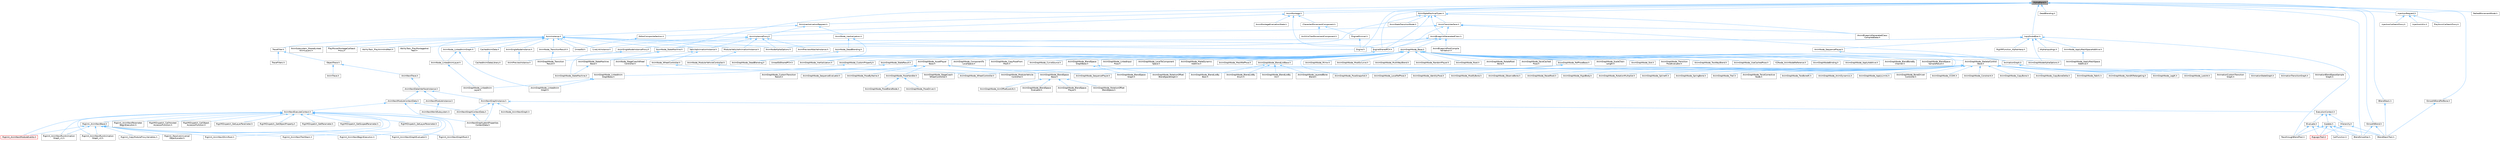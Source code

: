 digraph "AlphaBlend.h"
{
 // INTERACTIVE_SVG=YES
 // LATEX_PDF_SIZE
  bgcolor="transparent";
  edge [fontname=Helvetica,fontsize=10,labelfontname=Helvetica,labelfontsize=10];
  node [fontname=Helvetica,fontsize=10,shape=box,height=0.2,width=0.4];
  Node1 [id="Node000001",label="AlphaBlend.h",height=0.2,width=0.4,color="gray40", fillcolor="grey60", style="filled", fontcolor="black",tooltip=" "];
  Node1 -> Node2 [id="edge1_Node000001_Node000002",dir="back",color="steelblue1",style="solid",tooltip=" "];
  Node2 [id="Node000002",label="AnimInertializationRequest.h",height=0.2,width=0.4,color="grey40", fillcolor="white", style="filled",URL="$d3/d25/AnimInertializationRequest_8h.html",tooltip=" "];
  Node2 -> Node3 [id="edge2_Node000002_Node000003",dir="back",color="steelblue1",style="solid",tooltip=" "];
  Node3 [id="Node000003",label="AnimInstance.h",height=0.2,width=0.4,color="grey40", fillcolor="white", style="filled",URL="$df/da0/AnimInstance_8h.html",tooltip=" "];
  Node3 -> Node4 [id="edge3_Node000003_Node000004",dir="back",color="steelblue1",style="solid",tooltip=" "];
  Node4 [id="Node000004",label="AbilityTask_PlayAnimAndWait.h",height=0.2,width=0.4,color="grey40", fillcolor="white", style="filled",URL="$d4/d50/AbilityTask__PlayAnimAndWait_8h.html",tooltip=" "];
  Node3 -> Node5 [id="edge4_Node000003_Node000005",dir="back",color="steelblue1",style="solid",tooltip=" "];
  Node5 [id="Node000005",label="AbilityTask_PlayMontageAnd\lWait.h",height=0.2,width=0.4,color="grey40", fillcolor="white", style="filled",URL="$de/d05/AbilityTask__PlayMontageAndWait_8h.html",tooltip=" "];
  Node3 -> Node6 [id="edge5_Node000003_Node000006",dir="back",color="steelblue1",style="solid",tooltip=" "];
  Node6 [id="Node000006",label="AnimNodeAlphaOptions.h",height=0.2,width=0.4,color="grey40", fillcolor="white", style="filled",URL="$df/d96/AnimNodeAlphaOptions_8h.html",tooltip=" "];
  Node3 -> Node7 [id="edge6_Node000003_Node000007",dir="back",color="steelblue1",style="solid",tooltip=" "];
  Node7 [id="Node000007",label="AnimNode_LinkedAnimGraph.h",height=0.2,width=0.4,color="grey40", fillcolor="white", style="filled",URL="$d8/d5e/AnimNode__LinkedAnimGraph_8h.html",tooltip=" "];
  Node7 -> Node8 [id="edge7_Node000007_Node000008",dir="back",color="steelblue1",style="solid",tooltip=" "];
  Node8 [id="Node000008",label="AnimGraphNode_LinkedAnim\lGraph.h",height=0.2,width=0.4,color="grey40", fillcolor="white", style="filled",URL="$da/dd5/AnimGraphNode__LinkedAnimGraph_8h.html",tooltip=" "];
  Node7 -> Node9 [id="edge8_Node000007_Node000009",dir="back",color="steelblue1",style="solid",tooltip=" "];
  Node9 [id="Node000009",label="AnimNode_LinkedAnimLayer.h",height=0.2,width=0.4,color="grey40", fillcolor="white", style="filled",URL="$da/d11/AnimNode__LinkedAnimLayer_8h.html",tooltip=" "];
  Node9 -> Node10 [id="edge9_Node000009_Node000010",dir="back",color="steelblue1",style="solid",tooltip=" "];
  Node10 [id="Node000010",label="AnimGraphNode_LinkedAnim\lLayer.h",height=0.2,width=0.4,color="grey40", fillcolor="white", style="filled",URL="$dc/d51/AnimGraphNode__LinkedAnimLayer_8h.html",tooltip=" "];
  Node3 -> Node9 [id="edge10_Node000003_Node000009",dir="back",color="steelblue1",style="solid",tooltip=" "];
  Node3 -> Node11 [id="edge11_Node000003_Node000011",dir="back",color="steelblue1",style="solid",tooltip=" "];
  Node11 [id="Node000011",label="AnimNode_StateMachine.h",height=0.2,width=0.4,color="grey40", fillcolor="white", style="filled",URL="$df/d8f/AnimNode__StateMachine_8h.html",tooltip=" "];
  Node11 -> Node12 [id="edge12_Node000011_Node000012",dir="back",color="steelblue1",style="solid",tooltip=" "];
  Node12 [id="Node000012",label="AnimGraphNode_StateMachine.h",height=0.2,width=0.4,color="grey40", fillcolor="white", style="filled",URL="$d9/d4d/AnimGraphNode__StateMachine_8h.html",tooltip=" "];
  Node11 -> Node13 [id="edge13_Node000011_Node000013",dir="back",color="steelblue1",style="solid",tooltip=" "];
  Node13 [id="Node000013",label="AnimGraphNode_StateMachine\lBase.h",height=0.2,width=0.4,color="grey40", fillcolor="white", style="filled",URL="$dc/d11/AnimGraphNode__StateMachineBase_8h.html",tooltip=" "];
  Node13 -> Node12 [id="edge14_Node000013_Node000012",dir="back",color="steelblue1",style="solid",tooltip=" "];
  Node3 -> Node14 [id="edge15_Node000003_Node000014",dir="back",color="steelblue1",style="solid",tooltip=" "];
  Node14 [id="Node000014",label="AnimNode_TransitionResult.h",height=0.2,width=0.4,color="grey40", fillcolor="white", style="filled",URL="$d7/d1b/AnimNode__TransitionResult_8h.html",tooltip=" "];
  Node14 -> Node15 [id="edge16_Node000014_Node000015",dir="back",color="steelblue1",style="solid",tooltip=" "];
  Node15 [id="Node000015",label="AnimGraphNode_Transition\lResult.h",height=0.2,width=0.4,color="grey40", fillcolor="white", style="filled",URL="$d7/d74/AnimGraphNode__TransitionResult_8h.html",tooltip=" "];
  Node3 -> Node16 [id="edge17_Node000003_Node000016",dir="back",color="steelblue1",style="solid",tooltip=" "];
  Node16 [id="Node000016",label="AnimSingleNodeInstance.h",height=0.2,width=0.4,color="grey40", fillcolor="white", style="filled",URL="$d1/df1/AnimSingleNodeInstance_8h.html",tooltip=" "];
  Node16 -> Node17 [id="edge18_Node000016_Node000017",dir="back",color="steelblue1",style="solid",tooltip=" "];
  Node17 [id="Node000017",label="AnimPreviewInstance.h",height=0.2,width=0.4,color="grey40", fillcolor="white", style="filled",URL="$d1/d84/AnimPreviewInstance_8h.html",tooltip=" "];
  Node3 -> Node18 [id="edge19_Node000003_Node000018",dir="back",color="steelblue1",style="solid",tooltip=" "];
  Node18 [id="Node000018",label="AnimSubsystem_SharedLinked\lAnimLayers.h",height=0.2,width=0.4,color="grey40", fillcolor="white", style="filled",URL="$d4/d47/AnimSubsystem__SharedLinkedAnimLayers_8h.html",tooltip=" "];
  Node3 -> Node19 [id="edge20_Node000003_Node000019",dir="back",color="steelblue1",style="solid",tooltip=" "];
  Node19 [id="Node000019",label="CachedAnimData.h",height=0.2,width=0.4,color="grey40", fillcolor="white", style="filled",URL="$dc/ddf/CachedAnimData_8h.html",tooltip=" "];
  Node19 -> Node20 [id="edge21_Node000019_Node000020",dir="back",color="steelblue1",style="solid",tooltip=" "];
  Node20 [id="Node000020",label="CachedAnimDataLibrary.h",height=0.2,width=0.4,color="grey40", fillcolor="white", style="filled",URL="$d2/dd7/CachedAnimDataLibrary_8h.html",tooltip=" "];
  Node3 -> Node21 [id="edge22_Node000003_Node000021",dir="back",color="steelblue1",style="solid",tooltip=" "];
  Node21 [id="Node000021",label="Engine.h",height=0.2,width=0.4,color="grey40", fillcolor="white", style="filled",URL="$d1/d34/Public_2Engine_8h.html",tooltip=" "];
  Node3 -> Node22 [id="edge23_Node000003_Node000022",dir="back",color="steelblue1",style="solid",tooltip=" "];
  Node22 [id="Node000022",label="EngineSharedPCH.h",height=0.2,width=0.4,color="grey40", fillcolor="white", style="filled",URL="$dc/dbb/EngineSharedPCH_8h.html",tooltip=" "];
  Node22 -> Node23 [id="edge24_Node000022_Node000023",dir="back",color="steelblue1",style="solid",tooltip=" "];
  Node23 [id="Node000023",label="UnrealEdSharedPCH.h",height=0.2,width=0.4,color="grey40", fillcolor="white", style="filled",URL="$d1/de6/UnrealEdSharedPCH_8h.html",tooltip=" "];
  Node3 -> Node24 [id="edge25_Node000003_Node000024",dir="back",color="steelblue1",style="solid",tooltip=" "];
  Node24 [id="Node000024",label="LiveLinkInstance.h",height=0.2,width=0.4,color="grey40", fillcolor="white", style="filled",URL="$d5/d97/LiveLinkInstance_8h.html",tooltip=" "];
  Node3 -> Node25 [id="edge26_Node000003_Node000025",dir="back",color="steelblue1",style="solid",tooltip=" "];
  Node25 [id="Node000025",label="ModularVehicleAnimationInstance.h",height=0.2,width=0.4,color="grey40", fillcolor="white", style="filled",URL="$d9/d14/ModularVehicleAnimationInstance_8h.html",tooltip=" "];
  Node25 -> Node26 [id="edge27_Node000025_Node000026",dir="back",color="steelblue1",style="solid",tooltip=" "];
  Node26 [id="Node000026",label="AnimNode_ModularVehicleController.h",height=0.2,width=0.4,color="grey40", fillcolor="white", style="filled",URL="$d8/d10/AnimNode__ModularVehicleController_8h.html",tooltip=" "];
  Node26 -> Node27 [id="edge28_Node000026_Node000027",dir="back",color="steelblue1",style="solid",tooltip=" "];
  Node27 [id="Node000027",label="AnimGraphNode_ModularVehicle\lController.h",height=0.2,width=0.4,color="grey40", fillcolor="white", style="filled",URL="$d3/d04/AnimGraphNode__ModularVehicleController_8h.html",tooltip=" "];
  Node3 -> Node28 [id="edge29_Node000003_Node000028",dir="back",color="steelblue1",style="solid",tooltip=" "];
  Node28 [id="Node000028",label="PlayMoverMontageCallback\lProxy.h",height=0.2,width=0.4,color="grey40", fillcolor="white", style="filled",URL="$d5/d5a/PlayMoverMontageCallbackProxy_8h.html",tooltip=" "];
  Node3 -> Node29 [id="edge30_Node000003_Node000029",dir="back",color="steelblue1",style="solid",tooltip=" "];
  Node29 [id="Node000029",label="TraceFilter.h",height=0.2,width=0.4,color="grey40", fillcolor="white", style="filled",URL="$de/dc1/TraceFilter_8h.html",tooltip=" "];
  Node29 -> Node30 [id="edge31_Node000029_Node000030",dir="back",color="steelblue1",style="solid",tooltip=" "];
  Node30 [id="Node000030",label="ObjectTrace.h",height=0.2,width=0.4,color="grey40", fillcolor="white", style="filled",URL="$d5/d70/ObjectTrace_8h.html",tooltip=" "];
  Node30 -> Node31 [id="edge32_Node000030_Node000031",dir="back",color="steelblue1",style="solid",tooltip=" "];
  Node31 [id="Node000031",label="AnimNextTrace.h",height=0.2,width=0.4,color="grey40", fillcolor="white", style="filled",URL="$d5/d1d/AnimNextTrace_8h.html",tooltip=" "];
  Node31 -> Node32 [id="edge33_Node000031_Node000032",dir="back",color="steelblue1",style="solid",tooltip=" "];
  Node32 [id="Node000032",label="AnimNextDataInterfaceInstance.h",height=0.2,width=0.4,color="grey40", fillcolor="white", style="filled",URL="$d4/dc0/AnimNextDataInterfaceInstance_8h.html",tooltip=" "];
  Node32 -> Node33 [id="edge34_Node000032_Node000033",dir="back",color="steelblue1",style="solid",tooltip=" "];
  Node33 [id="Node000033",label="AnimNextGraphInstance.h",height=0.2,width=0.4,color="grey40", fillcolor="white", style="filled",URL="$df/d5e/AnimNextGraphInstance_8h.html",tooltip=" "];
  Node33 -> Node34 [id="edge35_Node000033_Node000034",dir="back",color="steelblue1",style="solid",tooltip=" "];
  Node34 [id="Node000034",label="AnimNextGraphContextData.h",height=0.2,width=0.4,color="grey40", fillcolor="white", style="filled",URL="$d6/d0a/AnimNextGraphContextData_8h.html",tooltip=" "];
  Node34 -> Node35 [id="edge36_Node000034_Node000035",dir="back",color="steelblue1",style="solid",tooltip=" "];
  Node35 [id="Node000035",label="AnimNextGraphLatentProperties\lContextData.h",height=0.2,width=0.4,color="grey40", fillcolor="white", style="filled",URL="$da/d49/AnimNextGraphLatentPropertiesContextData_8h.html",tooltip=" "];
  Node33 -> Node35 [id="edge37_Node000033_Node000035",dir="back",color="steelblue1",style="solid",tooltip=" "];
  Node33 -> Node36 [id="edge38_Node000033_Node000036",dir="back",color="steelblue1",style="solid",tooltip=" "];
  Node36 [id="Node000036",label="AnimNode_AnimNextGraph.h",height=0.2,width=0.4,color="grey40", fillcolor="white", style="filled",URL="$d5/d20/AnimNode__AnimNextGraph_8h.html",tooltip=" "];
  Node33 -> Node37 [id="edge39_Node000033_Node000037",dir="back",color="steelblue1",style="solid",tooltip=" "];
  Node37 [id="Node000037",label="ExecutionContext.h",height=0.2,width=0.4,color="grey40", fillcolor="white", style="filled",URL="$d2/da1/ExecutionContext_8h.html",tooltip=" "];
  Node37 -> Node38 [id="edge40_Node000037_Node000038",dir="back",color="steelblue1",style="solid",tooltip=" "];
  Node38 [id="Node000038",label="IEvaluate.h",height=0.2,width=0.4,color="grey40", fillcolor="white", style="filled",URL="$d8/d35/IEvaluate_8h.html",tooltip=" "];
  Node38 -> Node39 [id="edge41_Node000038_Node000039",dir="back",color="steelblue1",style="solid",tooltip=" "];
  Node39 [id="Node000039",label="BlendSmoother.h",height=0.2,width=0.4,color="grey40", fillcolor="white", style="filled",URL="$d8/d3e/BlendSmoother_8h.html",tooltip=" "];
  Node38 -> Node40 [id="edge42_Node000038_Node000040",dir="back",color="steelblue1",style="solid",tooltip=" "];
  Node40 [id="Node000040",label="PassthroughBlendTrait.h",height=0.2,width=0.4,color="grey40", fillcolor="white", style="filled",URL="$d7/d0b/PassthroughBlendTrait_8h.html",tooltip=" "];
  Node38 -> Node41 [id="edge43_Node000038_Node000041",dir="back",color="steelblue1",style="solid",tooltip=" "];
  Node41 [id="Node000041",label="RigLogicTrait.h",height=0.2,width=0.4,color="red", fillcolor="#FFF0F0", style="filled",URL="$d7/dfd/RigLogicTrait_8h.html",tooltip=" "];
  Node37 -> Node43 [id="edge44_Node000037_Node000043",dir="back",color="steelblue1",style="solid",tooltip=" "];
  Node43 [id="Node000043",label="IHierarchy.h",height=0.2,width=0.4,color="grey40", fillcolor="white", style="filled",URL="$d6/d76/IHierarchy_8h.html",tooltip=" "];
  Node43 -> Node44 [id="edge45_Node000043_Node000044",dir="back",color="steelblue1",style="solid",tooltip=" "];
  Node44 [id="Node000044",label="BlendStackTrait.h",height=0.2,width=0.4,color="grey40", fillcolor="white", style="filled",URL="$dd/dc9/BlendStackTrait_8h.html",tooltip=" "];
  Node43 -> Node41 [id="edge46_Node000043_Node000041",dir="back",color="steelblue1",style="solid",tooltip=" "];
  Node37 -> Node45 [id="edge47_Node000037_Node000045",dir="back",color="steelblue1",style="solid",tooltip=" "];
  Node45 [id="Node000045",label="IUpdate.h",height=0.2,width=0.4,color="grey40", fillcolor="white", style="filled",URL="$d9/d18/IUpdate_8h.html",tooltip=" "];
  Node45 -> Node39 [id="edge48_Node000045_Node000039",dir="back",color="steelblue1",style="solid",tooltip=" "];
  Node45 -> Node44 [id="edge49_Node000045_Node000044",dir="back",color="steelblue1",style="solid",tooltip=" "];
  Node45 -> Node46 [id="edge50_Node000045_Node000046",dir="back",color="steelblue1",style="solid",tooltip=" "];
  Node46 [id="Node000046",label="CallFunction.h",height=0.2,width=0.4,color="grey40", fillcolor="white", style="filled",URL="$d0/dcd/CallFunction_8h.html",tooltip=" "];
  Node45 -> Node40 [id="edge51_Node000045_Node000040",dir="back",color="steelblue1",style="solid",tooltip=" "];
  Node45 -> Node41 [id="edge52_Node000045_Node000041",dir="back",color="steelblue1",style="solid",tooltip=" "];
  Node32 -> Node47 [id="edge53_Node000032_Node000047",dir="back",color="steelblue1",style="solid",tooltip=" "];
  Node47 [id="Node000047",label="AnimNextModuleContextData.h",height=0.2,width=0.4,color="grey40", fillcolor="white", style="filled",URL="$d8/d3c/AnimNextModuleContextData_8h.html",tooltip=" "];
  Node47 -> Node48 [id="edge54_Node000047_Node000048",dir="back",color="steelblue1",style="solid",tooltip=" "];
  Node48 [id="Node000048",label="AnimNextExecuteContext.h",height=0.2,width=0.4,color="grey40", fillcolor="white", style="filled",URL="$de/da5/AnimNextExecuteContext_8h.html",tooltip=" "];
  Node48 -> Node49 [id="edge55_Node000048_Node000049",dir="back",color="steelblue1",style="solid",tooltip=" "];
  Node49 [id="Node000049",label="RigUnit_AnimNextBase.h",height=0.2,width=0.4,color="grey40", fillcolor="white", style="filled",URL="$df/d32/RigUnit__AnimNextBase_8h.html",tooltip=" "];
  Node49 -> Node50 [id="edge56_Node000049_Node000050",dir="back",color="steelblue1",style="solid",tooltip=" "];
  Node50 [id="Node000050",label="RigUnit_AnimNextBeginExecution.h",height=0.2,width=0.4,color="grey40", fillcolor="white", style="filled",URL="$df/d5a/RigUnit__AnimNextBeginExecution_8h.html",tooltip=" "];
  Node49 -> Node51 [id="edge57_Node000049_Node000051",dir="back",color="steelblue1",style="solid",tooltip=" "];
  Node51 [id="Node000051",label="RigUnit_AnimNextGraphEvaluator.h",height=0.2,width=0.4,color="grey40", fillcolor="white", style="filled",URL="$db/dea/RigUnit__AnimNextGraphEvaluator_8h.html",tooltip=" "];
  Node49 -> Node52 [id="edge58_Node000049_Node000052",dir="back",color="steelblue1",style="solid",tooltip=" "];
  Node52 [id="Node000052",label="RigUnit_AnimNextGraphRoot.h",height=0.2,width=0.4,color="grey40", fillcolor="white", style="filled",URL="$db/db2/RigUnit__AnimNextGraphRoot_8h.html",tooltip=" "];
  Node49 -> Node53 [id="edge59_Node000049_Node000053",dir="back",color="steelblue1",style="solid",tooltip=" "];
  Node53 [id="Node000053",label="RigUnit_AnimNextModuleEvents.h",height=0.2,width=0.4,color="red", fillcolor="#FFF0F0", style="filled",URL="$db/d6a/RigUnit__AnimNextModuleEvents_8h.html",tooltip=" "];
  Node49 -> Node55 [id="edge60_Node000049_Node000055",dir="back",color="steelblue1",style="solid",tooltip=" "];
  Node55 [id="Node000055",label="RigUnit_AnimNextRunAnimation\lGraph_v1.h",height=0.2,width=0.4,color="grey40", fillcolor="white", style="filled",URL="$d1/df7/RigUnit__AnimNextRunAnimationGraph__v1_8h.html",tooltip=" "];
  Node49 -> Node56 [id="edge61_Node000049_Node000056",dir="back",color="steelblue1",style="solid",tooltip=" "];
  Node56 [id="Node000056",label="RigUnit_AnimNextRunAnimation\lGraph_v2.h",height=0.2,width=0.4,color="grey40", fillcolor="white", style="filled",URL="$d6/d84/RigUnit__AnimNextRunAnimationGraph__v2_8h.html",tooltip=" "];
  Node49 -> Node57 [id="edge62_Node000049_Node000057",dir="back",color="steelblue1",style="solid",tooltip=" "];
  Node57 [id="Node000057",label="RigUnit_AnimNextShimRoot.h",height=0.2,width=0.4,color="grey40", fillcolor="white", style="filled",URL="$de/d67/RigUnit__AnimNextShimRoot_8h.html",tooltip=" "];
  Node49 -> Node58 [id="edge63_Node000049_Node000058",dir="back",color="steelblue1",style="solid",tooltip=" "];
  Node58 [id="Node000058",label="RigUnit_AnimNextTraitStack.h",height=0.2,width=0.4,color="grey40", fillcolor="white", style="filled",URL="$d0/d14/RigUnit__AnimNextTraitStack_8h.html",tooltip=" "];
  Node49 -> Node59 [id="edge64_Node000049_Node000059",dir="back",color="steelblue1",style="solid",tooltip=" "];
  Node59 [id="Node000059",label="RigUnit_CopyModuleProxyVariables.h",height=0.2,width=0.4,color="grey40", fillcolor="white", style="filled",URL="$d8/d2f/RigUnit__CopyModuleProxyVariables_8h.html",tooltip=" "];
  Node49 -> Node60 [id="edge65_Node000049_Node000060",dir="back",color="steelblue1",style="solid",tooltip=" "];
  Node60 [id="Node000060",label="RigUnit_ResolveUniversal\lObjectLocator.h",height=0.2,width=0.4,color="grey40", fillcolor="white", style="filled",URL="$d2/d10/RigUnit__ResolveUniversalObjectLocator_8h.html",tooltip=" "];
  Node48 -> Node50 [id="edge66_Node000048_Node000050",dir="back",color="steelblue1",style="solid",tooltip=" "];
  Node48 -> Node51 [id="edge67_Node000048_Node000051",dir="back",color="steelblue1",style="solid",tooltip=" "];
  Node48 -> Node52 [id="edge68_Node000048_Node000052",dir="back",color="steelblue1",style="solid",tooltip=" "];
  Node48 -> Node53 [id="edge69_Node000048_Node000053",dir="back",color="steelblue1",style="solid",tooltip=" "];
  Node48 -> Node61 [id="edge70_Node000048_Node000061",dir="back",color="steelblue1",style="solid",tooltip=" "];
  Node61 [id="Node000061",label="RigUnit_AnimNextParameter\lBeginExecution.h",height=0.2,width=0.4,color="grey40", fillcolor="white", style="filled",URL="$df/d50/RigUnit__AnimNextParameterBeginExecution_8h.html",tooltip=" "];
  Node48 -> Node55 [id="edge71_Node000048_Node000055",dir="back",color="steelblue1",style="solid",tooltip=" "];
  Node48 -> Node56 [id="edge72_Node000048_Node000056",dir="back",color="steelblue1",style="solid",tooltip=" "];
  Node48 -> Node57 [id="edge73_Node000048_Node000057",dir="back",color="steelblue1",style="solid",tooltip=" "];
  Node48 -> Node58 [id="edge74_Node000048_Node000058",dir="back",color="steelblue1",style="solid",tooltip=" "];
  Node48 -> Node62 [id="edge75_Node000048_Node000062",dir="back",color="steelblue1",style="solid",tooltip=" "];
  Node62 [id="Node000062",label="RigVMDispatch_CallHoisted\lAccessorFunction.h",height=0.2,width=0.4,color="grey40", fillcolor="white", style="filled",URL="$d1/d9e/RigVMDispatch__CallHoistedAccessorFunction_8h.html",tooltip=" "];
  Node48 -> Node63 [id="edge76_Node000048_Node000063",dir="back",color="steelblue1",style="solid",tooltip=" "];
  Node63 [id="Node000063",label="RigVMDispatch_CallObject\lAccessorFunction.h",height=0.2,width=0.4,color="grey40", fillcolor="white", style="filled",URL="$de/da6/RigVMDispatch__CallObjectAccessorFunction_8h.html",tooltip=" "];
  Node48 -> Node64 [id="edge77_Node000048_Node000064",dir="back",color="steelblue1",style="solid",tooltip=" "];
  Node64 [id="Node000064",label="RigVMDispatch_GetLayerParameter.h",height=0.2,width=0.4,color="grey40", fillcolor="white", style="filled",URL="$d1/dad/RigVMDispatch__GetLayerParameter_8h.html",tooltip=" "];
  Node48 -> Node65 [id="edge78_Node000048_Node000065",dir="back",color="steelblue1",style="solid",tooltip=" "];
  Node65 [id="Node000065",label="RigVMDispatch_GetObjectProperty.h",height=0.2,width=0.4,color="grey40", fillcolor="white", style="filled",URL="$d3/d6d/RigVMDispatch__GetObjectProperty_8h.html",tooltip=" "];
  Node48 -> Node66 [id="edge79_Node000048_Node000066",dir="back",color="steelblue1",style="solid",tooltip=" "];
  Node66 [id="Node000066",label="RigVMDispatch_GetParameter.h",height=0.2,width=0.4,color="grey40", fillcolor="white", style="filled",URL="$dd/d34/RigVMDispatch__GetParameter_8h.html",tooltip=" "];
  Node48 -> Node67 [id="edge80_Node000048_Node000067",dir="back",color="steelblue1",style="solid",tooltip=" "];
  Node67 [id="Node000067",label="RigVMDispatch_GetScopedParameter.h",height=0.2,width=0.4,color="grey40", fillcolor="white", style="filled",URL="$d0/dc7/RigVMDispatch__GetScopedParameter_8h.html",tooltip=" "];
  Node48 -> Node68 [id="edge81_Node000048_Node000068",dir="back",color="steelblue1",style="solid",tooltip=" "];
  Node68 [id="Node000068",label="RigVMDispatch_SetLayerParameter.h",height=0.2,width=0.4,color="grey40", fillcolor="white", style="filled",URL="$d8/de9/RigVMDispatch__SetLayerParameter_8h.html",tooltip=" "];
  Node47 -> Node34 [id="edge82_Node000047_Node000034",dir="back",color="steelblue1",style="solid",tooltip=" "];
  Node47 -> Node35 [id="edge83_Node000047_Node000035",dir="back",color="steelblue1",style="solid",tooltip=" "];
  Node32 -> Node69 [id="edge84_Node000032_Node000069",dir="back",color="steelblue1",style="solid",tooltip=" "];
  Node69 [id="Node000069",label="AnimNextModuleInstance.h",height=0.2,width=0.4,color="grey40", fillcolor="white", style="filled",URL="$d7/dbe/AnimNextModuleInstance_8h.html",tooltip=" "];
  Node69 -> Node70 [id="edge85_Node000069_Node000070",dir="back",color="steelblue1",style="solid",tooltip=" "];
  Node70 [id="Node000070",label="AnimNextWorldSubsystem.h",height=0.2,width=0.4,color="grey40", fillcolor="white", style="filled",URL="$df/d2f/AnimNextWorldSubsystem_8h.html",tooltip=" "];
  Node30 -> Node71 [id="edge86_Node000030_Node000071",dir="back",color="steelblue1",style="solid",tooltip=" "];
  Node71 [id="Node000071",label="AnimTrace.h",height=0.2,width=0.4,color="grey40", fillcolor="white", style="filled",URL="$dd/d95/AnimTrace_8h.html",tooltip=" "];
  Node29 -> Node72 [id="edge87_Node000029_Node000072",dir="back",color="steelblue1",style="solid",tooltip=" "];
  Node72 [id="Node000072",label="TraceFilters.h",height=0.2,width=0.4,color="grey40", fillcolor="white", style="filled",URL="$de/dc9/TraceFilters_8h.html",tooltip=" "];
  Node3 -> Node73 [id="edge88_Node000003_Node000073",dir="back",color="steelblue1",style="solid",tooltip=" "];
  Node73 [id="Node000073",label="UnrealEd.h",height=0.2,width=0.4,color="grey40", fillcolor="white", style="filled",URL="$d2/d5f/UnrealEd_8h.html",tooltip=" "];
  Node3 -> Node74 [id="edge89_Node000003_Node000074",dir="back",color="steelblue1",style="solid",tooltip=" "];
  Node74 [id="Node000074",label="VehicleAnimationInstance.h",height=0.2,width=0.4,color="grey40", fillcolor="white", style="filled",URL="$d4/dc8/VehicleAnimationInstance_8h.html",tooltip=" "];
  Node74 -> Node75 [id="edge90_Node000074_Node000075",dir="back",color="steelblue1",style="solid",tooltip=" "];
  Node75 [id="Node000075",label="AnimNode_StageCoachWheel\lController.h",height=0.2,width=0.4,color="grey40", fillcolor="white", style="filled",URL="$d0/d68/AnimNode__StageCoachWheelController_8h.html",tooltip=" "];
  Node75 -> Node76 [id="edge91_Node000075_Node000076",dir="back",color="steelblue1",style="solid",tooltip=" "];
  Node76 [id="Node000076",label="AnimGraphNode_StageCoach\lWheelController.h",height=0.2,width=0.4,color="grey40", fillcolor="white", style="filled",URL="$d6/dbe/AnimGraphNode__StageCoachWheelController_8h.html",tooltip=" "];
  Node74 -> Node77 [id="edge92_Node000074_Node000077",dir="back",color="steelblue1",style="solid",tooltip=" "];
  Node77 [id="Node000077",label="AnimNode_WheelController.h",height=0.2,width=0.4,color="grey40", fillcolor="white", style="filled",URL="$d4/dbf/AnimNode__WheelController_8h.html",tooltip=" "];
  Node77 -> Node78 [id="edge93_Node000077_Node000078",dir="back",color="steelblue1",style="solid",tooltip=" "];
  Node78 [id="Node000078",label="AnimGraphNode_WheelController.h",height=0.2,width=0.4,color="grey40", fillcolor="white", style="filled",URL="$df/de4/AnimGraphNode__WheelController_8h.html",tooltip=" "];
  Node2 -> Node79 [id="edge94_Node000002_Node000079",dir="back",color="steelblue1",style="solid",tooltip=" "];
  Node79 [id="Node000079",label="AnimInstanceProxy.h",height=0.2,width=0.4,color="grey40", fillcolor="white", style="filled",URL="$d6/d6e/AnimInstanceProxy_8h.html",tooltip=" "];
  Node79 -> Node6 [id="edge95_Node000079_Node000006",dir="back",color="steelblue1",style="solid",tooltip=" "];
  Node79 -> Node80 [id="edge96_Node000079_Node000080",dir="back",color="steelblue1",style="solid",tooltip=" "];
  Node80 [id="Node000080",label="AnimPreviewAttacheInstance.h",height=0.2,width=0.4,color="grey40", fillcolor="white", style="filled",URL="$d8/dda/AnimPreviewAttacheInstance_8h.html",tooltip=" "];
  Node79 -> Node81 [id="edge97_Node000079_Node000081",dir="back",color="steelblue1",style="solid",tooltip=" "];
  Node81 [id="Node000081",label="AnimSingleNodeInstanceProxy.h",height=0.2,width=0.4,color="grey40", fillcolor="white", style="filled",URL="$dc/de5/AnimSingleNodeInstanceProxy_8h.html",tooltip=" "];
  Node81 -> Node17 [id="edge98_Node000081_Node000017",dir="back",color="steelblue1",style="solid",tooltip=" "];
  Node79 -> Node24 [id="edge99_Node000079_Node000024",dir="back",color="steelblue1",style="solid",tooltip=" "];
  Node79 -> Node25 [id="edge100_Node000079_Node000025",dir="back",color="steelblue1",style="solid",tooltip=" "];
  Node79 -> Node74 [id="edge101_Node000079_Node000074",dir="back",color="steelblue1",style="solid",tooltip=" "];
  Node2 -> Node82 [id="edge102_Node000002_Node000082",dir="back",color="steelblue1",style="solid",tooltip=" "];
  Node82 [id="Node000082",label="AnimNode_Inertialization.h",height=0.2,width=0.4,color="grey40", fillcolor="white", style="filled",URL="$d8/d62/AnimNode__Inertialization_8h.html",tooltip=" "];
  Node82 -> Node83 [id="edge103_Node000082_Node000083",dir="back",color="steelblue1",style="solid",tooltip=" "];
  Node83 [id="Node000083",label="AnimGraphNode_Inertialization.h",height=0.2,width=0.4,color="grey40", fillcolor="white", style="filled",URL="$d7/d66/AnimGraphNode__Inertialization_8h.html",tooltip=" "];
  Node82 -> Node84 [id="edge104_Node000082_Node000084",dir="back",color="steelblue1",style="solid",tooltip=" "];
  Node84 [id="Node000084",label="AnimNode_DeadBlending.h",height=0.2,width=0.4,color="grey40", fillcolor="white", style="filled",URL="$df/dfa/AnimNode__DeadBlending_8h.html",tooltip=" "];
  Node84 -> Node85 [id="edge105_Node000084_Node000085",dir="back",color="steelblue1",style="solid",tooltip=" "];
  Node85 [id="Node000085",label="AnimGraphNode_DeadBlending.h",height=0.2,width=0.4,color="grey40", fillcolor="white", style="filled",URL="$d8/d73/AnimGraphNode__DeadBlending_8h.html",tooltip=" "];
  Node1 -> Node86 [id="edge106_Node000001_Node000086",dir="back",color="steelblue1",style="solid",tooltip=" "];
  Node86 [id="Node000086",label="AnimMontage.h",height=0.2,width=0.4,color="grey40", fillcolor="white", style="filled",URL="$d2/da0/AnimMontage_8h.html",tooltip=" "];
  Node86 -> Node87 [id="edge107_Node000086_Node000087",dir="back",color="steelblue1",style="solid",tooltip=" "];
  Node87 [id="Node000087",label="AnimMontageEvaluationState.h",height=0.2,width=0.4,color="grey40", fillcolor="white", style="filled",URL="$df/d9b/AnimMontageEvaluationState_8h.html",tooltip=" "];
  Node86 -> Node88 [id="edge108_Node000086_Node000088",dir="back",color="steelblue1",style="solid",tooltip=" "];
  Node88 [id="Node000088",label="CharacterMovementComponent.h",height=0.2,width=0.4,color="grey40", fillcolor="white", style="filled",URL="$d8/d84/CharacterMovementComponent_8h.html",tooltip=" "];
  Node88 -> Node89 [id="edge109_Node000088_Node000089",dir="back",color="steelblue1",style="solid",tooltip=" "];
  Node89 [id="Node000089",label="ArchVisCharMovementComponent.h",height=0.2,width=0.4,color="grey40", fillcolor="white", style="filled",URL="$db/dfd/ArchVisCharMovementComponent_8h.html",tooltip=" "];
  Node88 -> Node90 [id="edge110_Node000088_Node000090",dir="back",color="steelblue1",style="solid",tooltip=" "];
  Node90 [id="Node000090",label="EngineMinimal.h",height=0.2,width=0.4,color="grey40", fillcolor="white", style="filled",URL="$d0/d2c/EngineMinimal_8h.html",tooltip=" "];
  Node90 -> Node21 [id="edge111_Node000090_Node000021",dir="back",color="steelblue1",style="solid",tooltip=" "];
  Node86 -> Node91 [id="edge112_Node000086_Node000091",dir="back",color="steelblue1",style="solid",tooltip=" "];
  Node91 [id="Node000091",label="EditorCompositeSection.h",height=0.2,width=0.4,color="grey40", fillcolor="white", style="filled",URL="$d6/d7f/EditorCompositeSection_8h.html",tooltip=" "];
  Node91 -> Node73 [id="edge113_Node000091_Node000073",dir="back",color="steelblue1",style="solid",tooltip=" "];
  Node86 -> Node22 [id="edge114_Node000086_Node000022",dir="back",color="steelblue1",style="solid",tooltip=" "];
  Node1 -> Node11 [id="edge115_Node000001_Node000011",dir="back",color="steelblue1",style="solid",tooltip=" "];
  Node1 -> Node92 [id="edge116_Node000001_Node000092",dir="back",color="steelblue1",style="solid",tooltip=" "];
  Node92 [id="Node000092",label="AnimStateMachineTypes.h",height=0.2,width=0.4,color="grey40", fillcolor="white", style="filled",URL="$d2/dc8/AnimStateMachineTypes_8h.html",tooltip=" "];
  Node92 -> Node93 [id="edge117_Node000092_Node000093",dir="back",color="steelblue1",style="solid",tooltip=" "];
  Node93 [id="Node000093",label="AnimBlueprintGeneratedClass.h",height=0.2,width=0.4,color="grey40", fillcolor="white", style="filled",URL="$dc/d81/AnimBlueprintGeneratedClass_8h.html",tooltip=" "];
  Node93 -> Node94 [id="edge118_Node000093_Node000094",dir="back",color="steelblue1",style="solid",tooltip=" "];
  Node94 [id="Node000094",label="AnimBlueprintPostCompile\lValidation.h",height=0.2,width=0.4,color="grey40", fillcolor="white", style="filled",URL="$de/d1b/AnimBlueprintPostCompileValidation_8h.html",tooltip=" "];
  Node93 -> Node95 [id="edge119_Node000093_Node000095",dir="back",color="steelblue1",style="solid",tooltip=" "];
  Node95 [id="Node000095",label="AnimGraphNode_Base.h",height=0.2,width=0.4,color="grey40", fillcolor="white", style="filled",URL="$d0/dfb/AnimGraphNode__Base_8h.html",tooltip=" "];
  Node95 -> Node96 [id="edge120_Node000095_Node000096",dir="back",color="steelblue1",style="solid",tooltip=" "];
  Node96 [id="Node000096",label="AnimGraphNodeAlphaOptions.h",height=0.2,width=0.4,color="grey40", fillcolor="white", style="filled",URL="$d6/df6/AnimGraphNodeAlphaOptions_8h.html",tooltip=" "];
  Node95 -> Node97 [id="edge121_Node000095_Node000097",dir="back",color="steelblue1",style="solid",tooltip=" "];
  Node97 [id="Node000097",label="AnimGraphNodeBinding.h",height=0.2,width=0.4,color="grey40", fillcolor="white", style="filled",URL="$d6/d3b/AnimGraphNodeBinding_8h.html",tooltip=" "];
  Node95 -> Node98 [id="edge122_Node000095_Node000098",dir="back",color="steelblue1",style="solid",tooltip=" "];
  Node98 [id="Node000098",label="AnimGraphNode_ApplyAdditive.h",height=0.2,width=0.4,color="grey40", fillcolor="white", style="filled",URL="$da/d67/AnimGraphNode__ApplyAdditive_8h.html",tooltip=" "];
  Node95 -> Node99 [id="edge123_Node000095_Node000099",dir="back",color="steelblue1",style="solid",tooltip=" "];
  Node99 [id="Node000099",label="AnimGraphNode_ApplyMeshSpace\lAdditive.h",height=0.2,width=0.4,color="grey40", fillcolor="white", style="filled",URL="$dd/dc4/AnimGraphNode__ApplyMeshSpaceAdditive_8h.html",tooltip=" "];
  Node95 -> Node100 [id="edge124_Node000095_Node000100",dir="back",color="steelblue1",style="solid",tooltip=" "];
  Node100 [id="Node000100",label="AnimGraphNode_AssetPlayer\lBase.h",height=0.2,width=0.4,color="grey40", fillcolor="white", style="filled",URL="$d1/d4f/AnimGraphNode__AssetPlayerBase_8h.html",tooltip=" "];
  Node100 -> Node101 [id="edge125_Node000100_Node000101",dir="back",color="steelblue1",style="solid",tooltip=" "];
  Node101 [id="Node000101",label="AnimGraphNode_BlendSpace\lBase.h",height=0.2,width=0.4,color="grey40", fillcolor="white", style="filled",URL="$d7/d6d/AnimGraphNode__BlendSpaceBase_8h.html",tooltip=" "];
  Node101 -> Node102 [id="edge126_Node000101_Node000102",dir="back",color="steelblue1",style="solid",tooltip=" "];
  Node102 [id="Node000102",label="AnimGraphNode_AimOffsetLookAt.h",height=0.2,width=0.4,color="grey40", fillcolor="white", style="filled",URL="$d2/daa/AnimGraphNode__AimOffsetLookAt_8h.html",tooltip=" "];
  Node101 -> Node103 [id="edge127_Node000101_Node000103",dir="back",color="steelblue1",style="solid",tooltip=" "];
  Node103 [id="Node000103",label="AnimGraphNode_BlendSpace\lEvaluator.h",height=0.2,width=0.4,color="grey40", fillcolor="white", style="filled",URL="$d0/d5d/AnimGraphNode__BlendSpaceEvaluator_8h.html",tooltip=" "];
  Node101 -> Node104 [id="edge128_Node000101_Node000104",dir="back",color="steelblue1",style="solid",tooltip=" "];
  Node104 [id="Node000104",label="AnimGraphNode_BlendSpace\lPlayer.h",height=0.2,width=0.4,color="grey40", fillcolor="white", style="filled",URL="$d2/d22/AnimGraphNode__BlendSpacePlayer_8h.html",tooltip=" "];
  Node101 -> Node105 [id="edge129_Node000101_Node000105",dir="back",color="steelblue1",style="solid",tooltip=" "];
  Node105 [id="Node000105",label="AnimGraphNode_RotationOffset\lBlendSpace.h",height=0.2,width=0.4,color="grey40", fillcolor="white", style="filled",URL="$dc/dd5/AnimGraphNode__RotationOffsetBlendSpace_8h.html",tooltip=" "];
  Node100 -> Node106 [id="edge130_Node000100_Node000106",dir="back",color="steelblue1",style="solid",tooltip=" "];
  Node106 [id="Node000106",label="AnimGraphNode_PoseByName.h",height=0.2,width=0.4,color="grey40", fillcolor="white", style="filled",URL="$d7/d02/AnimGraphNode__PoseByName_8h.html",tooltip=" "];
  Node100 -> Node107 [id="edge131_Node000100_Node000107",dir="back",color="steelblue1",style="solid",tooltip=" "];
  Node107 [id="Node000107",label="AnimGraphNode_PoseHandler.h",height=0.2,width=0.4,color="grey40", fillcolor="white", style="filled",URL="$df/dfb/AnimGraphNode__PoseHandler_8h.html",tooltip=" "];
  Node107 -> Node108 [id="edge132_Node000107_Node000108",dir="back",color="steelblue1",style="solid",tooltip=" "];
  Node108 [id="Node000108",label="AnimGraphNode_PoseBlendNode.h",height=0.2,width=0.4,color="grey40", fillcolor="white", style="filled",URL="$de/d70/AnimGraphNode__PoseBlendNode_8h.html",tooltip=" "];
  Node107 -> Node109 [id="edge133_Node000107_Node000109",dir="back",color="steelblue1",style="solid",tooltip=" "];
  Node109 [id="Node000109",label="AnimGraphNode_PoseDriver.h",height=0.2,width=0.4,color="grey40", fillcolor="white", style="filled",URL="$d7/d7d/AnimGraphNode__PoseDriver_8h.html",tooltip=" "];
  Node100 -> Node110 [id="edge134_Node000100_Node000110",dir="back",color="steelblue1",style="solid",tooltip=" "];
  Node110 [id="Node000110",label="AnimGraphNode_SequenceEvaluator.h",height=0.2,width=0.4,color="grey40", fillcolor="white", style="filled",URL="$d1/d1c/AnimGraphNode__SequenceEvaluator_8h.html",tooltip=" "];
  Node100 -> Node111 [id="edge135_Node000100_Node000111",dir="back",color="steelblue1",style="solid",tooltip=" "];
  Node111 [id="Node000111",label="AnimGraphNode_SequencePlayer.h",height=0.2,width=0.4,color="grey40", fillcolor="white", style="filled",URL="$d2/d91/AnimGraphNode__SequencePlayer_8h.html",tooltip=" "];
  Node95 -> Node112 [id="edge136_Node000095_Node000112",dir="back",color="steelblue1",style="solid",tooltip=" "];
  Node112 [id="Node000112",label="AnimGraphNode_BlendBoneBy\lChannel.h",height=0.2,width=0.4,color="grey40", fillcolor="white", style="filled",URL="$de/da9/AnimGraphNode__BlendBoneByChannel_8h.html",tooltip=" "];
  Node95 -> Node113 [id="edge137_Node000095_Node000113",dir="back",color="steelblue1",style="solid",tooltip=" "];
  Node113 [id="Node000113",label="AnimGraphNode_BlendListBase.h",height=0.2,width=0.4,color="grey40", fillcolor="white", style="filled",URL="$d7/d20/AnimGraphNode__BlendListBase_8h.html",tooltip=" "];
  Node113 -> Node114 [id="edge138_Node000113_Node000114",dir="back",color="steelblue1",style="solid",tooltip=" "];
  Node114 [id="Node000114",label="AnimGraphNode_BlendListBy\lBool.h",height=0.2,width=0.4,color="grey40", fillcolor="white", style="filled",URL="$d9/d9d/AnimGraphNode__BlendListByBool_8h.html",tooltip=" "];
  Node113 -> Node115 [id="edge139_Node000113_Node000115",dir="back",color="steelblue1",style="solid",tooltip=" "];
  Node115 [id="Node000115",label="AnimGraphNode_BlendListBy\lEnum.h",height=0.2,width=0.4,color="grey40", fillcolor="white", style="filled",URL="$de/d60/AnimGraphNode__BlendListByEnum_8h.html",tooltip=" "];
  Node113 -> Node116 [id="edge140_Node000113_Node000116",dir="back",color="steelblue1",style="solid",tooltip=" "];
  Node116 [id="Node000116",label="AnimGraphNode_BlendListBy\lInt.h",height=0.2,width=0.4,color="grey40", fillcolor="white", style="filled",URL="$dc/df2/AnimGraphNode__BlendListByInt_8h.html",tooltip=" "];
  Node113 -> Node117 [id="edge141_Node000113_Node000117",dir="back",color="steelblue1",style="solid",tooltip=" "];
  Node117 [id="Node000117",label="AnimGraphNode_LayeredBone\lBlend.h",height=0.2,width=0.4,color="grey40", fillcolor="white", style="filled",URL="$d2/d01/AnimGraphNode__LayeredBoneBlend_8h.html",tooltip=" "];
  Node95 -> Node118 [id="edge142_Node000095_Node000118",dir="back",color="steelblue1",style="solid",tooltip=" "];
  Node118 [id="Node000118",label="AnimGraphNode_BlendSpace\lGraphBase.h",height=0.2,width=0.4,color="grey40", fillcolor="white", style="filled",URL="$d6/d44/AnimGraphNode__BlendSpaceGraphBase_8h.html",tooltip=" "];
  Node118 -> Node119 [id="edge143_Node000118_Node000119",dir="back",color="steelblue1",style="solid",tooltip=" "];
  Node119 [id="Node000119",label="AnimGraphNode_BlendSpace\lGraph.h",height=0.2,width=0.4,color="grey40", fillcolor="white", style="filled",URL="$d7/d81/AnimGraphNode__BlendSpaceGraph_8h.html",tooltip=" "];
  Node118 -> Node120 [id="edge144_Node000118_Node000120",dir="back",color="steelblue1",style="solid",tooltip=" "];
  Node120 [id="Node000120",label="AnimGraphNode_RotationOffset\lBlendSpaceGraph.h",height=0.2,width=0.4,color="grey40", fillcolor="white", style="filled",URL="$d0/d4c/AnimGraphNode__RotationOffsetBlendSpaceGraph_8h.html",tooltip=" "];
  Node95 -> Node121 [id="edge145_Node000095_Node000121",dir="back",color="steelblue1",style="solid",tooltip=" "];
  Node121 [id="Node000121",label="AnimGraphNode_BlendSpace\lSampleResult.h",height=0.2,width=0.4,color="grey40", fillcolor="white", style="filled",URL="$de/df8/AnimGraphNode__BlendSpaceSampleResult_8h.html",tooltip=" "];
  Node95 -> Node122 [id="edge146_Node000095_Node000122",dir="back",color="steelblue1",style="solid",tooltip=" "];
  Node122 [id="Node000122",label="AnimGraphNode_ComponentTo\lLocalSpace.h",height=0.2,width=0.4,color="grey40", fillcolor="white", style="filled",URL="$d1/d3f/AnimGraphNode__ComponentToLocalSpace_8h.html",tooltip=" "];
  Node95 -> Node123 [id="edge147_Node000095_Node000123",dir="back",color="steelblue1",style="solid",tooltip=" "];
  Node123 [id="Node000123",label="AnimGraphNode_CopyPoseFrom\lMesh.h",height=0.2,width=0.4,color="grey40", fillcolor="white", style="filled",URL="$d6/d71/AnimGraphNode__CopyPoseFromMesh_8h.html",tooltip=" "];
  Node95 -> Node124 [id="edge148_Node000095_Node000124",dir="back",color="steelblue1",style="solid",tooltip=" "];
  Node124 [id="Node000124",label="AnimGraphNode_CurveSource.h",height=0.2,width=0.4,color="grey40", fillcolor="white", style="filled",URL="$dc/de5/AnimGraphNode__CurveSource_8h.html",tooltip=" "];
  Node95 -> Node125 [id="edge149_Node000095_Node000125",dir="back",color="steelblue1",style="solid",tooltip=" "];
  Node125 [id="Node000125",label="AnimGraphNode_CustomProperty.h",height=0.2,width=0.4,color="grey40", fillcolor="white", style="filled",URL="$d8/d3f/AnimGraphNode__CustomProperty_8h.html",tooltip=" "];
  Node125 -> Node126 [id="edge150_Node000125_Node000126",dir="back",color="steelblue1",style="solid",tooltip=" "];
  Node126 [id="Node000126",label="AnimGraphNode_LinkedAnim\lGraphBase.h",height=0.2,width=0.4,color="grey40", fillcolor="white", style="filled",URL="$d5/de1/AnimGraphNode__LinkedAnimGraphBase_8h.html",tooltip=" "];
  Node126 -> Node8 [id="edge151_Node000126_Node000008",dir="back",color="steelblue1",style="solid",tooltip=" "];
  Node126 -> Node10 [id="edge152_Node000126_Node000010",dir="back",color="steelblue1",style="solid",tooltip=" "];
  Node95 -> Node85 [id="edge153_Node000095_Node000085",dir="back",color="steelblue1",style="solid",tooltip=" "];
  Node95 -> Node83 [id="edge154_Node000095_Node000083",dir="back",color="steelblue1",style="solid",tooltip=" "];
  Node95 -> Node127 [id="edge155_Node000095_Node000127",dir="back",color="steelblue1",style="solid",tooltip=" "];
  Node127 [id="Node000127",label="AnimGraphNode_LinkedInput\lPose.h",height=0.2,width=0.4,color="grey40", fillcolor="white", style="filled",URL="$d7/d8c/AnimGraphNode__LinkedInputPose_8h.html",tooltip=" "];
  Node95 -> Node128 [id="edge156_Node000095_Node000128",dir="back",color="steelblue1",style="solid",tooltip=" "];
  Node128 [id="Node000128",label="AnimGraphNode_LocalToComponent\lSpace.h",height=0.2,width=0.4,color="grey40", fillcolor="white", style="filled",URL="$d6/d01/AnimGraphNode__LocalToComponentSpace_8h.html",tooltip=" "];
  Node95 -> Node129 [id="edge157_Node000095_Node000129",dir="back",color="steelblue1",style="solid",tooltip=" "];
  Node129 [id="Node000129",label="AnimGraphNode_MakeDynamic\lAdditive.h",height=0.2,width=0.4,color="grey40", fillcolor="white", style="filled",URL="$d4/dc9/AnimGraphNode__MakeDynamicAdditive_8h.html",tooltip=" "];
  Node95 -> Node130 [id="edge158_Node000095_Node000130",dir="back",color="steelblue1",style="solid",tooltip=" "];
  Node130 [id="Node000130",label="AnimGraphNode_MeshRefPose.h",height=0.2,width=0.4,color="grey40", fillcolor="white", style="filled",URL="$d3/d58/AnimGraphNode__MeshRefPose_8h.html",tooltip=" "];
  Node95 -> Node131 [id="edge159_Node000095_Node000131",dir="back",color="steelblue1",style="solid",tooltip=" "];
  Node131 [id="Node000131",label="AnimGraphNode_Mirror.h",height=0.2,width=0.4,color="grey40", fillcolor="white", style="filled",URL="$de/d96/AnimGraphNode__Mirror_8h.html",tooltip=" "];
  Node95 -> Node132 [id="edge160_Node000095_Node000132",dir="back",color="steelblue1",style="solid",tooltip=" "];
  Node132 [id="Node000132",label="AnimGraphNode_ModifyCurve.h",height=0.2,width=0.4,color="grey40", fillcolor="white", style="filled",URL="$d5/d09/AnimGraphNode__ModifyCurve_8h.html",tooltip=" "];
  Node95 -> Node133 [id="edge161_Node000095_Node000133",dir="back",color="steelblue1",style="solid",tooltip=" "];
  Node133 [id="Node000133",label="AnimGraphNode_MultiWayBlend.h",height=0.2,width=0.4,color="grey40", fillcolor="white", style="filled",URL="$dd/dcb/AnimGraphNode__MultiWayBlend_8h.html",tooltip=" "];
  Node95 -> Node134 [id="edge162_Node000095_Node000134",dir="back",color="steelblue1",style="solid",tooltip=" "];
  Node134 [id="Node000134",label="AnimGraphNode_PoseSnapshot.h",height=0.2,width=0.4,color="grey40", fillcolor="white", style="filled",URL="$d1/d92/AnimGraphNode__PoseSnapshot_8h.html",tooltip=" "];
  Node95 -> Node135 [id="edge163_Node000095_Node000135",dir="back",color="steelblue1",style="solid",tooltip=" "];
  Node135 [id="Node000135",label="AnimGraphNode_RandomPlayer.h",height=0.2,width=0.4,color="grey40", fillcolor="white", style="filled",URL="$dc/d48/AnimGraphNode__RandomPlayer_8h.html",tooltip=" "];
  Node95 -> Node136 [id="edge164_Node000095_Node000136",dir="back",color="steelblue1",style="solid",tooltip=" "];
  Node136 [id="Node000136",label="AnimGraphNode_RefPoseBase.h",height=0.2,width=0.4,color="grey40", fillcolor="white", style="filled",URL="$d8/d34/AnimGraphNode__RefPoseBase_8h.html",tooltip=" "];
  Node136 -> Node137 [id="edge165_Node000136_Node000137",dir="back",color="steelblue1",style="solid",tooltip=" "];
  Node137 [id="Node000137",label="AnimGraphNode_IdentityPose.h",height=0.2,width=0.4,color="grey40", fillcolor="white", style="filled",URL="$d8/dac/AnimGraphNode__IdentityPose_8h.html",tooltip=" "];
  Node136 -> Node138 [id="edge166_Node000136_Node000138",dir="back",color="steelblue1",style="solid",tooltip=" "];
  Node138 [id="Node000138",label="AnimGraphNode_LocalRefPose.h",height=0.2,width=0.4,color="grey40", fillcolor="white", style="filled",URL="$df/d6f/AnimGraphNode__LocalRefPose_8h.html",tooltip=" "];
  Node136 -> Node134 [id="edge167_Node000136_Node000134",dir="back",color="steelblue1",style="solid",tooltip=" "];
  Node95 -> Node139 [id="edge168_Node000095_Node000139",dir="back",color="steelblue1",style="solid",tooltip=" "];
  Node139 [id="Node000139",label="AnimGraphNode_Root.h",height=0.2,width=0.4,color="grey40", fillcolor="white", style="filled",URL="$d2/d39/AnimGraphNode__Root_8h.html",tooltip=" "];
  Node95 -> Node140 [id="edge169_Node000095_Node000140",dir="back",color="steelblue1",style="solid",tooltip=" "];
  Node140 [id="Node000140",label="AnimGraphNode_RotateRoot\lBone.h",height=0.2,width=0.4,color="grey40", fillcolor="white", style="filled",URL="$d4/de0/AnimGraphNode__RotateRootBone_8h.html",tooltip=" "];
  Node95 -> Node141 [id="edge170_Node000095_Node000141",dir="back",color="steelblue1",style="solid",tooltip=" "];
  Node141 [id="Node000141",label="AnimGraphNode_SaveCached\lPose.h",height=0.2,width=0.4,color="grey40", fillcolor="white", style="filled",URL="$df/d5e/AnimGraphNode__SaveCachedPose_8h.html",tooltip=" "];
  Node95 -> Node142 [id="edge171_Node000095_Node000142",dir="back",color="steelblue1",style="solid",tooltip=" "];
  Node142 [id="Node000142",label="AnimGraphNode_ScaleChain\lLength.h",height=0.2,width=0.4,color="grey40", fillcolor="white", style="filled",URL="$d9/df8/AnimGraphNode__ScaleChainLength_8h.html",tooltip=" "];
  Node95 -> Node143 [id="edge172_Node000095_Node000143",dir="back",color="steelblue1",style="solid",tooltip=" "];
  Node143 [id="Node000143",label="AnimGraphNode_SkeletalControl\lBase.h",height=0.2,width=0.4,color="grey40", fillcolor="white", style="filled",URL="$d9/dff/AnimGraphNode__SkeletalControlBase_8h.html",tooltip=" "];
  Node143 -> Node144 [id="edge173_Node000143_Node000144",dir="back",color="steelblue1",style="solid",tooltip=" "];
  Node144 [id="Node000144",label="AnimGraphNode_AnimDynamics.h",height=0.2,width=0.4,color="grey40", fillcolor="white", style="filled",URL="$da/dc2/AnimGraphNode__AnimDynamics_8h.html",tooltip=" "];
  Node143 -> Node145 [id="edge174_Node000143_Node000145",dir="back",color="steelblue1",style="solid",tooltip=" "];
  Node145 [id="Node000145",label="AnimGraphNode_ApplyLimits.h",height=0.2,width=0.4,color="grey40", fillcolor="white", style="filled",URL="$dc/d36/AnimGraphNode__ApplyLimits_8h.html",tooltip=" "];
  Node143 -> Node146 [id="edge175_Node000143_Node000146",dir="back",color="steelblue1",style="solid",tooltip=" "];
  Node146 [id="Node000146",label="AnimGraphNode_BoneDriven\lController.h",height=0.2,width=0.4,color="grey40", fillcolor="white", style="filled",URL="$df/df3/AnimGraphNode__BoneDrivenController_8h.html",tooltip=" "];
  Node143 -> Node147 [id="edge176_Node000143_Node000147",dir="back",color="steelblue1",style="solid",tooltip=" "];
  Node147 [id="Node000147",label="AnimGraphNode_CCDIK.h",height=0.2,width=0.4,color="grey40", fillcolor="white", style="filled",URL="$df/d0d/AnimGraphNode__CCDIK_8h.html",tooltip=" "];
  Node143 -> Node148 [id="edge177_Node000143_Node000148",dir="back",color="steelblue1",style="solid",tooltip=" "];
  Node148 [id="Node000148",label="AnimGraphNode_Constraint.h",height=0.2,width=0.4,color="grey40", fillcolor="white", style="filled",URL="$d2/d98/AnimGraphNode__Constraint_8h.html",tooltip=" "];
  Node143 -> Node149 [id="edge178_Node000143_Node000149",dir="back",color="steelblue1",style="solid",tooltip=" "];
  Node149 [id="Node000149",label="AnimGraphNode_CopyBone.h",height=0.2,width=0.4,color="grey40", fillcolor="white", style="filled",URL="$dc/de6/AnimGraphNode__CopyBone_8h.html",tooltip=" "];
  Node143 -> Node150 [id="edge179_Node000143_Node000150",dir="back",color="steelblue1",style="solid",tooltip=" "];
  Node150 [id="Node000150",label="AnimGraphNode_CopyBoneDelta.h",height=0.2,width=0.4,color="grey40", fillcolor="white", style="filled",URL="$d8/d60/AnimGraphNode__CopyBoneDelta_8h.html",tooltip=" "];
  Node143 -> Node151 [id="edge180_Node000143_Node000151",dir="back",color="steelblue1",style="solid",tooltip=" "];
  Node151 [id="Node000151",label="AnimGraphNode_Fabrik.h",height=0.2,width=0.4,color="grey40", fillcolor="white", style="filled",URL="$d6/d79/AnimGraphNode__Fabrik_8h.html",tooltip=" "];
  Node143 -> Node152 [id="edge181_Node000143_Node000152",dir="back",color="steelblue1",style="solid",tooltip=" "];
  Node152 [id="Node000152",label="AnimGraphNode_HandIKRetargeting.h",height=0.2,width=0.4,color="grey40", fillcolor="white", style="filled",URL="$dd/dee/AnimGraphNode__HandIKRetargeting_8h.html",tooltip=" "];
  Node143 -> Node153 [id="edge182_Node000143_Node000153",dir="back",color="steelblue1",style="solid",tooltip=" "];
  Node153 [id="Node000153",label="AnimGraphNode_LegIK.h",height=0.2,width=0.4,color="grey40", fillcolor="white", style="filled",URL="$d3/d59/AnimGraphNode__LegIK_8h.html",tooltip=" "];
  Node143 -> Node154 [id="edge183_Node000143_Node000154",dir="back",color="steelblue1",style="solid",tooltip=" "];
  Node154 [id="Node000154",label="AnimGraphNode_LookAt.h",height=0.2,width=0.4,color="grey40", fillcolor="white", style="filled",URL="$dd/de3/AnimGraphNode__LookAt_8h.html",tooltip=" "];
  Node143 -> Node155 [id="edge184_Node000143_Node000155",dir="back",color="steelblue1",style="solid",tooltip=" "];
  Node155 [id="Node000155",label="AnimGraphNode_ModifyBone.h",height=0.2,width=0.4,color="grey40", fillcolor="white", style="filled",URL="$d1/d8e/AnimGraphNode__ModifyBone_8h.html",tooltip=" "];
  Node143 -> Node27 [id="edge185_Node000143_Node000027",dir="back",color="steelblue1",style="solid",tooltip=" "];
  Node143 -> Node156 [id="edge186_Node000143_Node000156",dir="back",color="steelblue1",style="solid",tooltip=" "];
  Node156 [id="Node000156",label="AnimGraphNode_ObserveBone.h",height=0.2,width=0.4,color="grey40", fillcolor="white", style="filled",URL="$d0/dcc/AnimGraphNode__ObserveBone_8h.html",tooltip=" "];
  Node143 -> Node157 [id="edge187_Node000143_Node000157",dir="back",color="steelblue1",style="solid",tooltip=" "];
  Node157 [id="Node000157",label="AnimGraphNode_ResetRoot.h",height=0.2,width=0.4,color="grey40", fillcolor="white", style="filled",URL="$dd/da9/AnimGraphNode__ResetRoot_8h.html",tooltip=" "];
  Node143 -> Node158 [id="edge188_Node000143_Node000158",dir="back",color="steelblue1",style="solid",tooltip=" "];
  Node158 [id="Node000158",label="AnimGraphNode_RigidBody.h",height=0.2,width=0.4,color="grey40", fillcolor="white", style="filled",URL="$d0/d05/AnimGraphNode__RigidBody_8h.html",tooltip=" "];
  Node143 -> Node159 [id="edge189_Node000143_Node000159",dir="back",color="steelblue1",style="solid",tooltip=" "];
  Node159 [id="Node000159",label="AnimGraphNode_RotationMultiplier.h",height=0.2,width=0.4,color="grey40", fillcolor="white", style="filled",URL="$d6/d16/AnimGraphNode__RotationMultiplier_8h.html",tooltip=" "];
  Node143 -> Node160 [id="edge190_Node000143_Node000160",dir="back",color="steelblue1",style="solid",tooltip=" "];
  Node160 [id="Node000160",label="AnimGraphNode_SplineIK.h",height=0.2,width=0.4,color="grey40", fillcolor="white", style="filled",URL="$d0/d7e/AnimGraphNode__SplineIK_8h.html",tooltip=" "];
  Node143 -> Node161 [id="edge191_Node000143_Node000161",dir="back",color="steelblue1",style="solid",tooltip=" "];
  Node161 [id="Node000161",label="AnimGraphNode_SpringBone.h",height=0.2,width=0.4,color="grey40", fillcolor="white", style="filled",URL="$dc/d38/AnimGraphNode__SpringBone_8h.html",tooltip=" "];
  Node143 -> Node76 [id="edge192_Node000143_Node000076",dir="back",color="steelblue1",style="solid",tooltip=" "];
  Node143 -> Node162 [id="edge193_Node000143_Node000162",dir="back",color="steelblue1",style="solid",tooltip=" "];
  Node162 [id="Node000162",label="AnimGraphNode_Trail.h",height=0.2,width=0.4,color="grey40", fillcolor="white", style="filled",URL="$d4/d5a/AnimGraphNode__Trail_8h.html",tooltip=" "];
  Node143 -> Node163 [id="edge194_Node000143_Node000163",dir="back",color="steelblue1",style="solid",tooltip=" "];
  Node163 [id="Node000163",label="AnimGraphNode_TwistCorrective\lNode.h",height=0.2,width=0.4,color="grey40", fillcolor="white", style="filled",URL="$de/d7f/AnimGraphNode__TwistCorrectiveNode_8h.html",tooltip=" "];
  Node143 -> Node164 [id="edge195_Node000143_Node000164",dir="back",color="steelblue1",style="solid",tooltip=" "];
  Node164 [id="Node000164",label="AnimGraphNode_TwoBoneIK.h",height=0.2,width=0.4,color="grey40", fillcolor="white", style="filled",URL="$d1/dc2/AnimGraphNode__TwoBoneIK_8h.html",tooltip=" "];
  Node143 -> Node78 [id="edge196_Node000143_Node000078",dir="back",color="steelblue1",style="solid",tooltip=" "];
  Node95 -> Node165 [id="edge197_Node000095_Node000165",dir="back",color="steelblue1",style="solid",tooltip=" "];
  Node165 [id="Node000165",label="AnimGraphNode_Slot.h",height=0.2,width=0.4,color="grey40", fillcolor="white", style="filled",URL="$df/d63/AnimGraphNode__Slot_8h.html",tooltip=" "];
  Node95 -> Node13 [id="edge198_Node000095_Node000013",dir="back",color="steelblue1",style="solid",tooltip=" "];
  Node95 -> Node166 [id="edge199_Node000095_Node000166",dir="back",color="steelblue1",style="solid",tooltip=" "];
  Node166 [id="Node000166",label="AnimGraphNode_StateResult.h",height=0.2,width=0.4,color="grey40", fillcolor="white", style="filled",URL="$d3/d7e/AnimGraphNode__StateResult_8h.html",tooltip=" "];
  Node166 -> Node167 [id="edge200_Node000166_Node000167",dir="back",color="steelblue1",style="solid",tooltip=" "];
  Node167 [id="Node000167",label="AnimGraphNode_CustomTransition\lResult.h",height=0.2,width=0.4,color="grey40", fillcolor="white", style="filled",URL="$df/d6e/AnimGraphNode__CustomTransitionResult_8h.html",tooltip=" "];
  Node95 -> Node168 [id="edge201_Node000095_Node000168",dir="back",color="steelblue1",style="solid",tooltip=" "];
  Node168 [id="Node000168",label="AnimGraphNode_Transition\lPoseEvaluator.h",height=0.2,width=0.4,color="grey40", fillcolor="white", style="filled",URL="$d8/dec/AnimGraphNode__TransitionPoseEvaluator_8h.html",tooltip=" "];
  Node95 -> Node15 [id="edge202_Node000095_Node000015",dir="back",color="steelblue1",style="solid",tooltip=" "];
  Node95 -> Node169 [id="edge203_Node000095_Node000169",dir="back",color="steelblue1",style="solid",tooltip=" "];
  Node169 [id="Node000169",label="AnimGraphNode_TwoWayBlend.h",height=0.2,width=0.4,color="grey40", fillcolor="white", style="filled",URL="$d0/df0/AnimGraphNode__TwoWayBlend_8h.html",tooltip=" "];
  Node95 -> Node170 [id="edge204_Node000095_Node000170",dir="back",color="steelblue1",style="solid",tooltip=" "];
  Node170 [id="Node000170",label="AnimGraphNode_UseCachedPose.h",height=0.2,width=0.4,color="grey40", fillcolor="white", style="filled",URL="$d8/d30/AnimGraphNode__UseCachedPose_8h.html",tooltip=" "];
  Node95 -> Node171 [id="edge205_Node000095_Node000171",dir="back",color="steelblue1",style="solid",tooltip=" "];
  Node171 [id="Node000171",label="AnimationGraph.h",height=0.2,width=0.4,color="grey40", fillcolor="white", style="filled",URL="$df/d2e/AnimationGraph_8h.html",tooltip=" "];
  Node171 -> Node172 [id="edge206_Node000171_Node000172",dir="back",color="steelblue1",style="solid",tooltip=" "];
  Node172 [id="Node000172",label="AnimationBlendSpaceSample\lGraph.h",height=0.2,width=0.4,color="grey40", fillcolor="white", style="filled",URL="$d1/d35/AnimationBlendSpaceSampleGraph_8h.html",tooltip=" "];
  Node171 -> Node173 [id="edge207_Node000171_Node000173",dir="back",color="steelblue1",style="solid",tooltip=" "];
  Node173 [id="Node000173",label="AnimationCustomTransition\lGraph.h",height=0.2,width=0.4,color="grey40", fillcolor="white", style="filled",URL="$dc/d6c/AnimationCustomTransitionGraph_8h.html",tooltip=" "];
  Node171 -> Node174 [id="edge208_Node000171_Node000174",dir="back",color="steelblue1",style="solid",tooltip=" "];
  Node174 [id="Node000174",label="AnimationStateGraph.h",height=0.2,width=0.4,color="grey40", fillcolor="white", style="filled",URL="$d1/d71/AnimationStateGraph_8h.html",tooltip=" "];
  Node171 -> Node175 [id="edge209_Node000171_Node000175",dir="back",color="steelblue1",style="solid",tooltip=" "];
  Node175 [id="Node000175",label="AnimationTransitionGraph.h",height=0.2,width=0.4,color="grey40", fillcolor="white", style="filled",URL="$d2/d0b/AnimationTransitionGraph_8h.html",tooltip=" "];
  Node95 -> Node176 [id="edge210_Node000095_Node000176",dir="back",color="steelblue1",style="solid",tooltip=" "];
  Node176 [id="Node000176",label="K2Node_AnimNodeReference.h",height=0.2,width=0.4,color="grey40", fillcolor="white", style="filled",URL="$d2/d81/K2Node__AnimNodeReference_8h.html",tooltip=" "];
  Node93 -> Node21 [id="edge211_Node000093_Node000021",dir="back",color="steelblue1",style="solid",tooltip=" "];
  Node93 -> Node22 [id="edge212_Node000093_Node000022",dir="back",color="steelblue1",style="solid",tooltip=" "];
  Node92 -> Node177 [id="edge213_Node000092_Node000177",dir="back",color="steelblue1",style="solid",tooltip=" "];
  Node177 [id="Node000177",label="AnimClassInterface.h",height=0.2,width=0.4,color="grey40", fillcolor="white", style="filled",URL="$df/dce/AnimClassInterface_8h.html",tooltip=" "];
  Node177 -> Node93 [id="edge214_Node000177_Node000093",dir="back",color="steelblue1",style="solid",tooltip=" "];
  Node177 -> Node79 [id="edge215_Node000177_Node000079",dir="back",color="steelblue1",style="solid",tooltip=" "];
  Node177 -> Node171 [id="edge216_Node000177_Node000171",dir="back",color="steelblue1",style="solid",tooltip=" "];
  Node177 -> Node22 [id="edge217_Node000177_Node000022",dir="back",color="steelblue1",style="solid",tooltip=" "];
  Node177 -> Node178 [id="edge218_Node000177_Node000178",dir="back",color="steelblue1",style="solid",tooltip=" "];
  Node178 [id="Node000178",label="IAnimBlueprintGeneratedClass\lCompiledData.h",height=0.2,width=0.4,color="grey40", fillcolor="white", style="filled",URL="$d6/de8/IAnimBlueprintGeneratedClassCompiledData_8h.html",tooltip=" "];
  Node92 -> Node11 [id="edge219_Node000092_Node000011",dir="back",color="steelblue1",style="solid",tooltip=" "];
  Node92 -> Node179 [id="edge220_Node000092_Node000179",dir="back",color="steelblue1",style="solid",tooltip=" "];
  Node179 [id="Node000179",label="AnimStateTransitionNode.h",height=0.2,width=0.4,color="grey40", fillcolor="white", style="filled",URL="$d3/db4/AnimStateTransitionNode_8h.html",tooltip=" "];
  Node92 -> Node22 [id="edge221_Node000092_Node000022",dir="back",color="steelblue1",style="solid",tooltip=" "];
  Node92 -> Node178 [id="edge222_Node000092_Node000178",dir="back",color="steelblue1",style="solid",tooltip=" "];
  Node1 -> Node39 [id="edge223_Node000001_Node000039",dir="back",color="steelblue1",style="solid",tooltip=" "];
  Node1 -> Node180 [id="edge224_Node000001_Node000180",dir="back",color="steelblue1",style="solid",tooltip=" "];
  Node180 [id="Node000180",label="DeadBlending.h",height=0.2,width=0.4,color="grey40", fillcolor="white", style="filled",URL="$d8/dc0/DeadBlending_8h.html",tooltip=" "];
  Node1 -> Node21 [id="edge225_Node000001_Node000021",dir="back",color="steelblue1",style="solid",tooltip=" "];
  Node1 -> Node22 [id="edge226_Node000001_Node000022",dir="back",color="steelblue1",style="solid",tooltip=" "];
  Node1 -> Node181 [id="edge227_Node000001_Node000181",dir="back",color="steelblue1",style="solid",tooltip=" "];
  Node181 [id="Node000181",label="IBlendStack.h",height=0.2,width=0.4,color="grey40", fillcolor="white", style="filled",URL="$df/d73/IBlendStack_8h.html",tooltip=" "];
  Node181 -> Node44 [id="edge228_Node000181_Node000044",dir="back",color="steelblue1",style="solid",tooltip=" "];
  Node1 -> Node182 [id="edge229_Node000001_Node000182",dir="back",color="steelblue1",style="solid",tooltip=" "];
  Node182 [id="Node000182",label="ISmoothBlend.h",height=0.2,width=0.4,color="grey40", fillcolor="white", style="filled",URL="$dd/d8f/ISmoothBlend_8h.html",tooltip=" "];
  Node182 -> Node39 [id="edge230_Node000182_Node000039",dir="back",color="steelblue1",style="solid",tooltip=" "];
  Node182 -> Node44 [id="edge231_Node000182_Node000044",dir="back",color="steelblue1",style="solid",tooltip=" "];
  Node1 -> Node183 [id="edge232_Node000001_Node000183",dir="back",color="steelblue1",style="solid",tooltip=" "];
  Node183 [id="Node000183",label="ISmoothBlendPerBone.h",height=0.2,width=0.4,color="grey40", fillcolor="white", style="filled",URL="$dc/dca/ISmoothBlendPerBone_8h.html",tooltip=" "];
  Node183 -> Node44 [id="edge233_Node000183_Node000044",dir="back",color="steelblue1",style="solid",tooltip=" "];
  Node1 -> Node184 [id="edge234_Node000001_Node000184",dir="back",color="steelblue1",style="solid",tooltip=" "];
  Node184 [id="Node000184",label="InjectionRequest.h",height=0.2,width=0.4,color="grey40", fillcolor="white", style="filled",URL="$df/d85/InjectionRequest_8h.html",tooltip=" "];
  Node184 -> Node185 [id="edge235_Node000184_Node000185",dir="back",color="steelblue1",style="solid",tooltip=" "];
  Node185 [id="Node000185",label="InjectionCallbackProxy.h",height=0.2,width=0.4,color="grey40", fillcolor="white", style="filled",URL="$d2/df7/InjectionCallbackProxy_8h.html",tooltip=" "];
  Node184 -> Node186 [id="edge236_Node000184_Node000186",dir="back",color="steelblue1",style="solid",tooltip=" "];
  Node186 [id="Node000186",label="InjectionUtils.h",height=0.2,width=0.4,color="grey40", fillcolor="white", style="filled",URL="$de/dca/InjectionUtils_8h.html",tooltip=" "];
  Node184 -> Node187 [id="edge237_Node000184_Node000187",dir="back",color="steelblue1",style="solid",tooltip=" "];
  Node187 [id="Node000187",label="PlayAnimCallbackProxy.h",height=0.2,width=0.4,color="grey40", fillcolor="white", style="filled",URL="$d9/dd0/PlayAnimCallbackProxy_8h.html",tooltip=" "];
  Node1 -> Node188 [id="edge238_Node000001_Node000188",dir="back",color="steelblue1",style="solid",tooltip=" "];
  Node188 [id="Node000188",label="InputScaleBias.h",height=0.2,width=0.4,color="grey40", fillcolor="white", style="filled",URL="$d9/dd0/InputScaleBias_8h.html",tooltip=" "];
  Node188 -> Node96 [id="edge239_Node000188_Node000096",dir="back",color="steelblue1",style="solid",tooltip=" "];
  Node188 -> Node6 [id="edge240_Node000188_Node000006",dir="back",color="steelblue1",style="solid",tooltip=" "];
  Node188 -> Node189 [id="edge241_Node000188_Node000189",dir="back",color="steelblue1",style="solid",tooltip=" "];
  Node189 [id="Node000189",label="AnimNode_ApplyMeshSpaceAdditive.h",height=0.2,width=0.4,color="grey40", fillcolor="white", style="filled",URL="$d9/d6b/AnimNode__ApplyMeshSpaceAdditive_8h.html",tooltip=" "];
  Node189 -> Node99 [id="edge242_Node000189_Node000099",dir="back",color="steelblue1",style="solid",tooltip=" "];
  Node188 -> Node190 [id="edge243_Node000188_Node000190",dir="back",color="steelblue1",style="solid",tooltip=" "];
  Node190 [id="Node000190",label="AnimNode_SequencePlayer.h",height=0.2,width=0.4,color="grey40", fillcolor="white", style="filled",URL="$d6/d7e/AnimNode__SequencePlayer_8h.html",tooltip=" "];
  Node190 -> Node111 [id="edge244_Node000190_Node000111",dir="back",color="steelblue1",style="solid",tooltip=" "];
  Node188 -> Node191 [id="edge245_Node000188_Node000191",dir="back",color="steelblue1",style="solid",tooltip=" "];
  Node191 [id="Node000191",label="IAlphaInputArgs.h",height=0.2,width=0.4,color="grey40", fillcolor="white", style="filled",URL="$d2/d7e/IAlphaInputArgs_8h.html",tooltip=" "];
  Node188 -> Node40 [id="edge246_Node000188_Node000040",dir="back",color="steelblue1",style="solid",tooltip=" "];
  Node188 -> Node192 [id="edge247_Node000188_Node000192",dir="back",color="steelblue1",style="solid",tooltip=" "];
  Node192 [id="Node000192",label="RigVMFunction_AlphaInterp.h",height=0.2,width=0.4,color="grey40", fillcolor="white", style="filled",URL="$d7/dd0/RigVMFunction__AlphaInterp_8h.html",tooltip=" "];
  Node1 -> Node193 [id="edge248_Node000001_Node000193",dir="back",color="steelblue1",style="solid",tooltip=" "];
  Node193 [id="Node000193",label="PathedMovementMode.h",height=0.2,width=0.4,color="grey40", fillcolor="white", style="filled",URL="$d7/de0/PathedMovementMode_8h.html",tooltip=" "];
}
